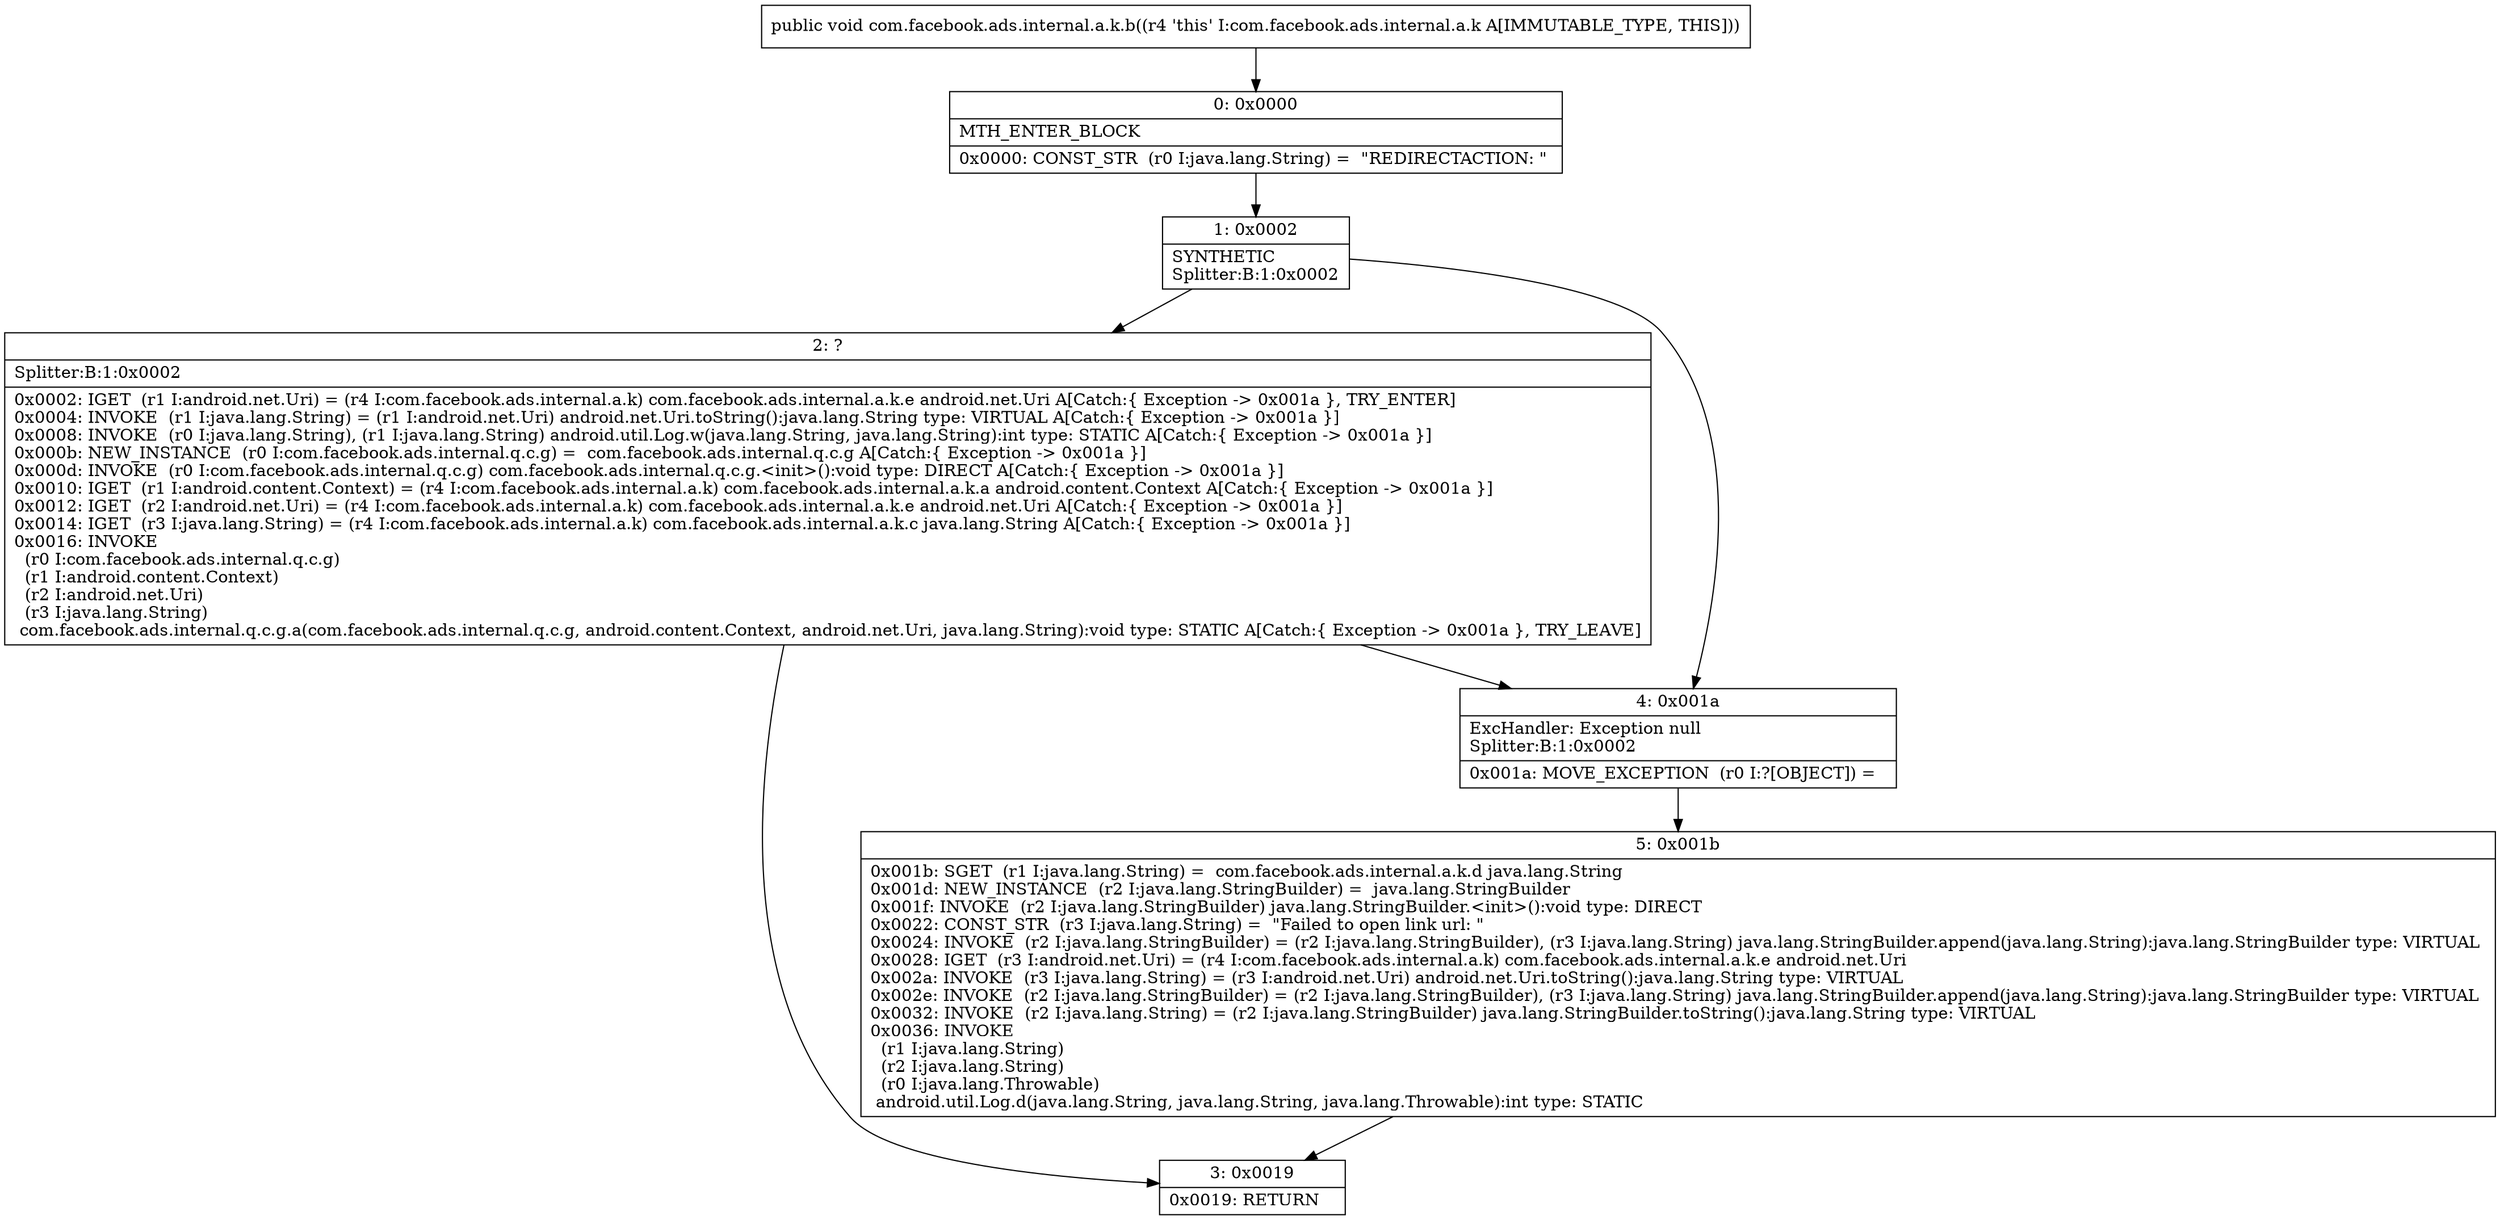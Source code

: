 digraph "CFG forcom.facebook.ads.internal.a.k.b()V" {
Node_0 [shape=record,label="{0\:\ 0x0000|MTH_ENTER_BLOCK\l|0x0000: CONST_STR  (r0 I:java.lang.String) =  \"REDIRECTACTION: \" \l}"];
Node_1 [shape=record,label="{1\:\ 0x0002|SYNTHETIC\lSplitter:B:1:0x0002\l}"];
Node_2 [shape=record,label="{2\:\ ?|Splitter:B:1:0x0002\l|0x0002: IGET  (r1 I:android.net.Uri) = (r4 I:com.facebook.ads.internal.a.k) com.facebook.ads.internal.a.k.e android.net.Uri A[Catch:\{ Exception \-\> 0x001a \}, TRY_ENTER]\l0x0004: INVOKE  (r1 I:java.lang.String) = (r1 I:android.net.Uri) android.net.Uri.toString():java.lang.String type: VIRTUAL A[Catch:\{ Exception \-\> 0x001a \}]\l0x0008: INVOKE  (r0 I:java.lang.String), (r1 I:java.lang.String) android.util.Log.w(java.lang.String, java.lang.String):int type: STATIC A[Catch:\{ Exception \-\> 0x001a \}]\l0x000b: NEW_INSTANCE  (r0 I:com.facebook.ads.internal.q.c.g) =  com.facebook.ads.internal.q.c.g A[Catch:\{ Exception \-\> 0x001a \}]\l0x000d: INVOKE  (r0 I:com.facebook.ads.internal.q.c.g) com.facebook.ads.internal.q.c.g.\<init\>():void type: DIRECT A[Catch:\{ Exception \-\> 0x001a \}]\l0x0010: IGET  (r1 I:android.content.Context) = (r4 I:com.facebook.ads.internal.a.k) com.facebook.ads.internal.a.k.a android.content.Context A[Catch:\{ Exception \-\> 0x001a \}]\l0x0012: IGET  (r2 I:android.net.Uri) = (r4 I:com.facebook.ads.internal.a.k) com.facebook.ads.internal.a.k.e android.net.Uri A[Catch:\{ Exception \-\> 0x001a \}]\l0x0014: IGET  (r3 I:java.lang.String) = (r4 I:com.facebook.ads.internal.a.k) com.facebook.ads.internal.a.k.c java.lang.String A[Catch:\{ Exception \-\> 0x001a \}]\l0x0016: INVOKE  \l  (r0 I:com.facebook.ads.internal.q.c.g)\l  (r1 I:android.content.Context)\l  (r2 I:android.net.Uri)\l  (r3 I:java.lang.String)\l com.facebook.ads.internal.q.c.g.a(com.facebook.ads.internal.q.c.g, android.content.Context, android.net.Uri, java.lang.String):void type: STATIC A[Catch:\{ Exception \-\> 0x001a \}, TRY_LEAVE]\l}"];
Node_3 [shape=record,label="{3\:\ 0x0019|0x0019: RETURN   \l}"];
Node_4 [shape=record,label="{4\:\ 0x001a|ExcHandler: Exception null\lSplitter:B:1:0x0002\l|0x001a: MOVE_EXCEPTION  (r0 I:?[OBJECT]) =  \l}"];
Node_5 [shape=record,label="{5\:\ 0x001b|0x001b: SGET  (r1 I:java.lang.String) =  com.facebook.ads.internal.a.k.d java.lang.String \l0x001d: NEW_INSTANCE  (r2 I:java.lang.StringBuilder) =  java.lang.StringBuilder \l0x001f: INVOKE  (r2 I:java.lang.StringBuilder) java.lang.StringBuilder.\<init\>():void type: DIRECT \l0x0022: CONST_STR  (r3 I:java.lang.String) =  \"Failed to open link url: \" \l0x0024: INVOKE  (r2 I:java.lang.StringBuilder) = (r2 I:java.lang.StringBuilder), (r3 I:java.lang.String) java.lang.StringBuilder.append(java.lang.String):java.lang.StringBuilder type: VIRTUAL \l0x0028: IGET  (r3 I:android.net.Uri) = (r4 I:com.facebook.ads.internal.a.k) com.facebook.ads.internal.a.k.e android.net.Uri \l0x002a: INVOKE  (r3 I:java.lang.String) = (r3 I:android.net.Uri) android.net.Uri.toString():java.lang.String type: VIRTUAL \l0x002e: INVOKE  (r2 I:java.lang.StringBuilder) = (r2 I:java.lang.StringBuilder), (r3 I:java.lang.String) java.lang.StringBuilder.append(java.lang.String):java.lang.StringBuilder type: VIRTUAL \l0x0032: INVOKE  (r2 I:java.lang.String) = (r2 I:java.lang.StringBuilder) java.lang.StringBuilder.toString():java.lang.String type: VIRTUAL \l0x0036: INVOKE  \l  (r1 I:java.lang.String)\l  (r2 I:java.lang.String)\l  (r0 I:java.lang.Throwable)\l android.util.Log.d(java.lang.String, java.lang.String, java.lang.Throwable):int type: STATIC \l}"];
MethodNode[shape=record,label="{public void com.facebook.ads.internal.a.k.b((r4 'this' I:com.facebook.ads.internal.a.k A[IMMUTABLE_TYPE, THIS])) }"];
MethodNode -> Node_0;
Node_0 -> Node_1;
Node_1 -> Node_2;
Node_1 -> Node_4;
Node_2 -> Node_3;
Node_2 -> Node_4;
Node_4 -> Node_5;
Node_5 -> Node_3;
}

